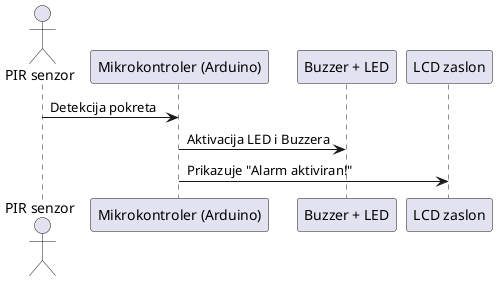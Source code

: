 @startuml
actor "PIR senzor" as PIR
participant "Mikrokontroler (Arduino)" as MCU
participant "Buzzer + LED" as Actuators
participant "LCD zaslon" as LCD

PIR -> MCU : Detekcija pokreta
MCU -> Actuators : Aktivacija LED i Buzzera
MCU -> LCD : Prikazuje "Alarm aktiviran!"

@enduml